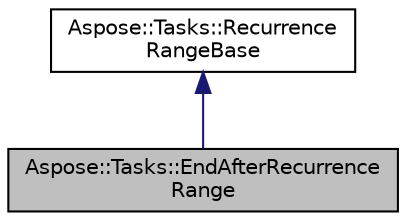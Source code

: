 digraph "Aspose::Tasks::EndAfterRecurrenceRange"
{
 // LATEX_PDF_SIZE
  edge [fontname="Helvetica",fontsize="10",labelfontname="Helvetica",labelfontsize="10"];
  node [fontname="Helvetica",fontsize="10",shape=record];
  Node1 [label="Aspose::Tasks::EndAfterRecurrence\lRange",height=0.2,width=0.4,color="black", fillcolor="grey75", style="filled", fontcolor="black",tooltip="Represents the recurrence range of recurring task which is limited by occurrence number."];
  Node2 -> Node1 [dir="back",color="midnightblue",fontsize="10",style="solid",fontname="Helvetica"];
  Node2 [label="Aspose::Tasks::Recurrence\lRangeBase",height=0.2,width=0.4,color="black", fillcolor="white", style="filled",URL="$class_aspose_1_1_tasks_1_1_recurrence_range_base.html",tooltip="Represents the recurrence range of recurring task."];
}
